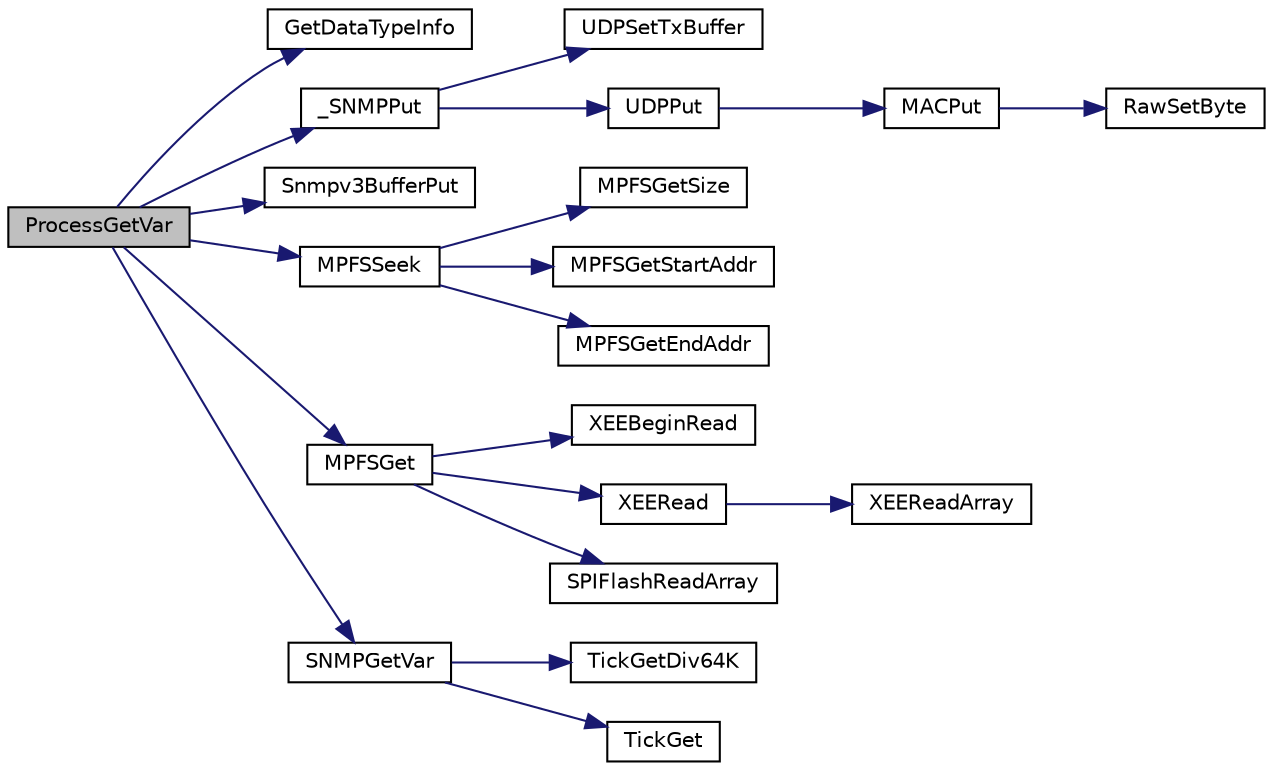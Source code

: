 digraph "ProcessGetVar"
{
  edge [fontname="Helvetica",fontsize="10",labelfontname="Helvetica",labelfontsize="10"];
  node [fontname="Helvetica",fontsize="10",shape=record];
  rankdir="LR";
  Node1 [label="ProcessGetVar",height=0.2,width=0.4,color="black", fillcolor="grey75", style="filled", fontcolor="black"];
  Node1 -> Node2 [color="midnightblue",fontsize="10",style="solid",fontname="Helvetica"];
  Node2 [label="GetDataTypeInfo",height=0.2,width=0.4,color="black", fillcolor="white", style="filled",URL="$_s_n_m_p_8c.html#adea91574cf35a78121bb4461ac11a8d9"];
  Node1 -> Node3 [color="midnightblue",fontsize="10",style="solid",fontname="Helvetica"];
  Node3 [label="_SNMPPut",height=0.2,width=0.4,color="black", fillcolor="white", style="filled",URL="$_s_n_m_p_8c.html#ae8aed888771bd1830b5ebfa12771695c"];
  Node3 -> Node4 [color="midnightblue",fontsize="10",style="solid",fontname="Helvetica"];
  Node4 [label="UDPSetTxBuffer",height=0.2,width=0.4,color="black", fillcolor="white", style="filled",URL="$_u_d_p_8h.html#a7cf79fb1794e17d66e3e960dba97097b"];
  Node3 -> Node5 [color="midnightblue",fontsize="10",style="solid",fontname="Helvetica"];
  Node5 [label="UDPPut",height=0.2,width=0.4,color="black", fillcolor="white", style="filled",URL="$_u_d_p_8h.html#aa31511e0818a730f9a335d2349081d94"];
  Node5 -> Node6 [color="midnightblue",fontsize="10",style="solid",fontname="Helvetica"];
  Node6 [label="MACPut",height=0.2,width=0.4,color="black", fillcolor="white", style="filled",URL="$_m_a_c_8h.html#a9a1910d847af55acbfd90ef175be44b9"];
  Node6 -> Node7 [color="midnightblue",fontsize="10",style="solid",fontname="Helvetica"];
  Node7 [label="RawSetByte",height=0.2,width=0.4,color="black", fillcolor="white", style="filled",URL="$_w_f_raw_8h.html#a080df0a533459a28bfccb89781df5e3a"];
  Node1 -> Node8 [color="midnightblue",fontsize="10",style="solid",fontname="Helvetica"];
  Node8 [label="Snmpv3BufferPut",height=0.2,width=0.4,color="black", fillcolor="white", style="filled",URL="$_s_n_m_p_8h.html#a5394e6b42d032c5fbda0072846d1a8d1"];
  Node1 -> Node9 [color="midnightblue",fontsize="10",style="solid",fontname="Helvetica"];
  Node9 [label="MPFSSeek",height=0.2,width=0.4,color="black", fillcolor="white", style="filled",URL="$_m_p_f_s2_8h.html#aa7554eb69c3ee75485332ea232867e88"];
  Node9 -> Node10 [color="midnightblue",fontsize="10",style="solid",fontname="Helvetica"];
  Node10 [label="MPFSGetSize",height=0.2,width=0.4,color="black", fillcolor="white", style="filled",URL="$_m_p_f_s2_8c.html#ab5f95b53b6147d65bd310651ea186c4f"];
  Node9 -> Node11 [color="midnightblue",fontsize="10",style="solid",fontname="Helvetica"];
  Node11 [label="MPFSGetStartAddr",height=0.2,width=0.4,color="black", fillcolor="white", style="filled",URL="$_m_p_f_s2_8c.html#ad88773de15b176b96448609cdbd8ed8b"];
  Node9 -> Node12 [color="midnightblue",fontsize="10",style="solid",fontname="Helvetica"];
  Node12 [label="MPFSGetEndAddr",height=0.2,width=0.4,color="black", fillcolor="white", style="filled",URL="$_m_p_f_s2_8c.html#ad660543467859473984c11b655d64322"];
  Node1 -> Node13 [color="midnightblue",fontsize="10",style="solid",fontname="Helvetica"];
  Node13 [label="MPFSGet",height=0.2,width=0.4,color="black", fillcolor="white", style="filled",URL="$_m_p_f_s2_8h.html#afb383667304485d15b8533a6af5d72bb"];
  Node13 -> Node14 [color="midnightblue",fontsize="10",style="solid",fontname="Helvetica"];
  Node14 [label="XEEBeginRead",height=0.2,width=0.4,color="black", fillcolor="white", style="filled",URL="$_x_e_e_p_r_o_m_8h.html#ab78c05e1d3c082d1222b31e4cd0bde00"];
  Node13 -> Node15 [color="midnightblue",fontsize="10",style="solid",fontname="Helvetica"];
  Node15 [label="XEERead",height=0.2,width=0.4,color="black", fillcolor="white", style="filled",URL="$_x_e_e_p_r_o_m_8h.html#ac2a8019dcb8a55999748080b10af9c22"];
  Node15 -> Node16 [color="midnightblue",fontsize="10",style="solid",fontname="Helvetica"];
  Node16 [label="XEEReadArray",height=0.2,width=0.4,color="black", fillcolor="white", style="filled",URL="$_s_p_i_e_e_p_r_o_m_8c.html#ad33a7f0f4695611007fedfce9e310def"];
  Node13 -> Node17 [color="midnightblue",fontsize="10",style="solid",fontname="Helvetica"];
  Node17 [label="SPIFlashReadArray",height=0.2,width=0.4,color="black", fillcolor="white", style="filled",URL="$_s_p_i_flash_8h.html#ae5aa83767752148a914311bcff478d8b"];
  Node1 -> Node18 [color="midnightblue",fontsize="10",style="solid",fontname="Helvetica"];
  Node18 [label="SNMPGetVar",height=0.2,width=0.4,color="black", fillcolor="white", style="filled",URL="$_s_n_m_p_8h.html#a65ecf1d08aa922ca4e6359bff3c6612c"];
  Node18 -> Node19 [color="midnightblue",fontsize="10",style="solid",fontname="Helvetica"];
  Node19 [label="TickGetDiv64K",height=0.2,width=0.4,color="black", fillcolor="white", style="filled",URL="$_tick_8h.html#a4240cc82a4abba61bd8567403d41d0bb"];
  Node18 -> Node20 [color="midnightblue",fontsize="10",style="solid",fontname="Helvetica"];
  Node20 [label="TickGet",height=0.2,width=0.4,color="black", fillcolor="white", style="filled",URL="$_tick_8h.html#a035d1d3f8afdca7abedf588ee1b20af0"];
}
